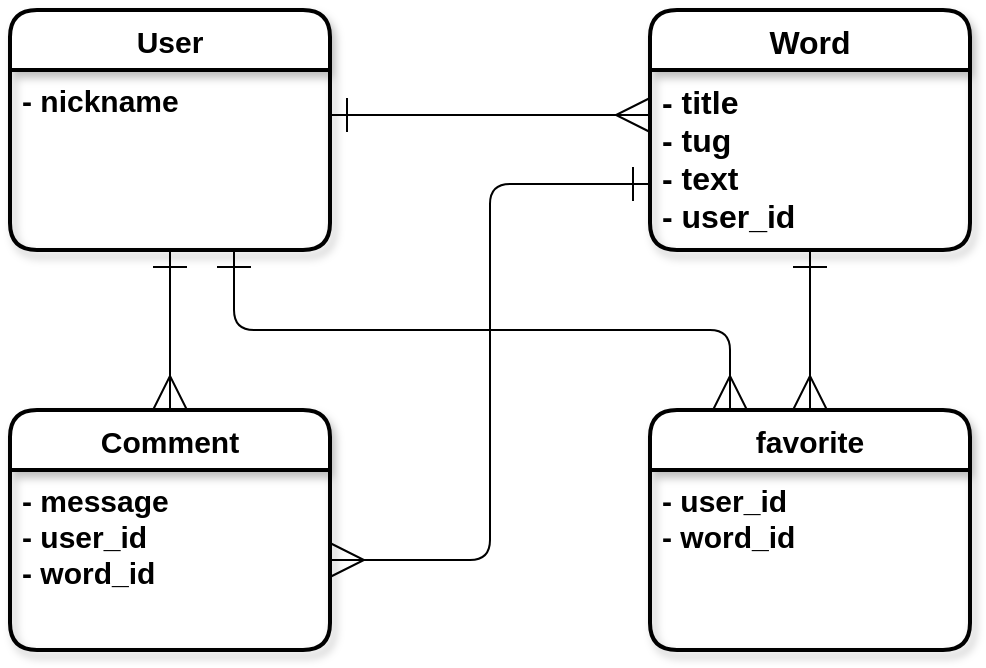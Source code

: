 <mxfile>
    <diagram id="t1SJCE-YLu4zlwz7Yoix" name="ページ1">
        <mxGraphModel dx="347" dy="309" grid="1" gridSize="10" guides="1" tooltips="1" connect="1" arrows="1" fold="1" page="1" pageScale="1" pageWidth="850" pageHeight="1100" background="#ffffff" math="0" shadow="0">
            <root>
                <mxCell id="0"/>
                <mxCell id="1" parent="0"/>
                <mxCell id="2" value="User" style="swimlane;childLayout=stackLayout;horizontal=1;startSize=30;horizontalStack=0;fontSize=15;fontStyle=1;strokeWidth=2;resizeParent=0;resizeLast=1;shadow=1;dashed=0;align=center;rounded=1;strokeColor=#000000;" parent="1" vertex="1">
                    <mxGeometry x="80" y="120" width="160" height="120" as="geometry"/>
                </mxCell>
                <mxCell id="3" value="- nickname" style="align=left;strokeColor=none;fillColor=none;spacingLeft=4;fontSize=15;verticalAlign=top;resizable=0;rotatable=0;part=1;fontStyle=1;rounded=1;fontColor=#000000;" parent="2" vertex="1">
                    <mxGeometry y="30" width="160" height="90" as="geometry"/>
                </mxCell>
                <mxCell id="4" value="Word" style="swimlane;childLayout=stackLayout;horizontal=1;startSize=30;horizontalStack=0;fontSize=16;fontStyle=1;strokeWidth=2;resizeParent=0;resizeLast=1;shadow=1;dashed=0;align=center;rounded=1;strokeColor=#000000;" parent="1" vertex="1">
                    <mxGeometry x="400" y="120" width="160" height="120" as="geometry"/>
                </mxCell>
                <mxCell id="5" value="- title&#10;- tug&#10;- text&#10;- user_id" style="align=left;strokeColor=none;fillColor=none;spacingLeft=4;fontSize=16;verticalAlign=top;resizable=0;rotatable=0;part=1;fontStyle=1;rounded=1;fontColor=#000000;" parent="4" vertex="1">
                    <mxGeometry y="30" width="160" height="90" as="geometry"/>
                </mxCell>
                <mxCell id="6" value="Comment" style="swimlane;childLayout=stackLayout;horizontal=1;startSize=30;horizontalStack=0;fontSize=15;fontStyle=1;strokeWidth=2;resizeParent=0;resizeLast=1;shadow=1;dashed=0;align=center;rounded=1;strokeColor=#000000;" parent="1" vertex="1">
                    <mxGeometry x="80" y="320" width="160" height="120" as="geometry"/>
                </mxCell>
                <mxCell id="7" value="- message&#10;- user_id&#10;- word_id" style="align=left;strokeColor=none;fillColor=none;spacingLeft=4;fontSize=15;verticalAlign=top;resizable=0;rotatable=0;part=1;fontStyle=1;rounded=1;fontColor=#000000;" parent="6" vertex="1">
                    <mxGeometry y="30" width="160" height="90" as="geometry"/>
                </mxCell>
                <mxCell id="8" style="edgeStyle=orthogonalEdgeStyle;orthogonalLoop=1;jettySize=auto;html=1;exitX=0.5;exitY=1;exitDx=0;exitDy=0;entryX=0.5;entryY=0;entryDx=0;entryDy=0;endArrow=ERmany;endFill=0;endSize=15;targetPerimeterSpacing=15;startArrow=ERone;startFill=0;startSize=15;strokeColor=#000000;" parent="1" source="3" target="6" edge="1">
                    <mxGeometry relative="1" as="geometry"/>
                </mxCell>
                <mxCell id="10" style="edgeStyle=orthogonalEdgeStyle;orthogonalLoop=1;jettySize=auto;html=1;exitX=1;exitY=0.25;exitDx=0;exitDy=0;entryX=0;entryY=0.25;entryDx=0;entryDy=0;endArrow=ERmany;endFill=0;targetPerimeterSpacing=15;endSize=15;startArrow=ERone;startFill=0;startSize=15;strokeColor=#000000;" parent="1" source="3" target="5" edge="1">
                    <mxGeometry relative="1" as="geometry"/>
                </mxCell>
                <mxCell id="11" value="favorite" style="swimlane;childLayout=stackLayout;horizontal=1;startSize=30;horizontalStack=0;fontSize=15;fontStyle=1;strokeWidth=2;resizeParent=0;resizeLast=1;shadow=1;dashed=0;align=center;rounded=1;strokeColor=#000000;" vertex="1" parent="1">
                    <mxGeometry x="400" y="320" width="160" height="120" as="geometry"/>
                </mxCell>
                <mxCell id="12" value="- user_id&#10;- word_id" style="align=left;strokeColor=none;fillColor=none;spacingLeft=4;fontSize=15;verticalAlign=top;resizable=0;rotatable=0;part=1;fontStyle=1;rounded=1;fontColor=#000000;" vertex="1" parent="11">
                    <mxGeometry y="30" width="160" height="90" as="geometry"/>
                </mxCell>
                <mxCell id="13" style="orthogonalLoop=1;jettySize=auto;html=1;exitX=0;exitY=0.633;exitDx=0;exitDy=0;entryX=1;entryY=0.5;entryDx=0;entryDy=0;endArrow=ERmany;endFill=0;endSize=15;targetPerimeterSpacing=0;startArrow=ERone;startFill=0;startSize=15;edgeStyle=elbowEdgeStyle;exitPerimeter=0;strokeColor=#000000;rounded=1;shadow=0;" edge="1" parent="1" source="5" target="7">
                    <mxGeometry relative="1" as="geometry">
                        <Array as="points">
                            <mxPoint x="320" y="300"/>
                            <mxPoint x="300" y="290"/>
                            <mxPoint x="290" y="290"/>
                            <mxPoint x="360" y="290"/>
                            <mxPoint x="360" y="270"/>
                        </Array>
                        <mxPoint x="480" y="240" as="sourcePoint"/>
                        <mxPoint x="240" y="395" as="targetPoint"/>
                    </mxGeometry>
                </mxCell>
                <mxCell id="17" style="edgeStyle=orthogonalEdgeStyle;rounded=0;orthogonalLoop=1;jettySize=auto;html=1;exitX=0.5;exitY=1;exitDx=0;exitDy=0;entryX=0.5;entryY=0;entryDx=0;entryDy=0;strokeColor=#000000;endArrow=ERmany;endFill=0;endSize=15;startSize=15;startArrow=ERone;startFill=0;" edge="1" parent="1" source="5" target="11">
                    <mxGeometry relative="1" as="geometry">
                        <mxPoint x="480" y="310" as="targetPoint"/>
                    </mxGeometry>
                </mxCell>
                <mxCell id="18" style="edgeStyle=orthogonalEdgeStyle;orthogonalLoop=1;jettySize=auto;html=1;entryX=0.25;entryY=0;entryDx=0;entryDy=0;endArrow=ERmany;endFill=0;endSize=15;targetPerimeterSpacing=15;startArrow=ERone;startFill=0;startSize=15;strokeColor=#000000;" edge="1" parent="1" source="3" target="11">
                    <mxGeometry relative="1" as="geometry">
                        <mxPoint x="170" y="250" as="sourcePoint"/>
                        <mxPoint x="170" y="330" as="targetPoint"/>
                        <Array as="points">
                            <mxPoint x="192" y="280"/>
                            <mxPoint x="440" y="280"/>
                        </Array>
                    </mxGeometry>
                </mxCell>
            </root>
        </mxGraphModel>
    </diagram>
</mxfile>